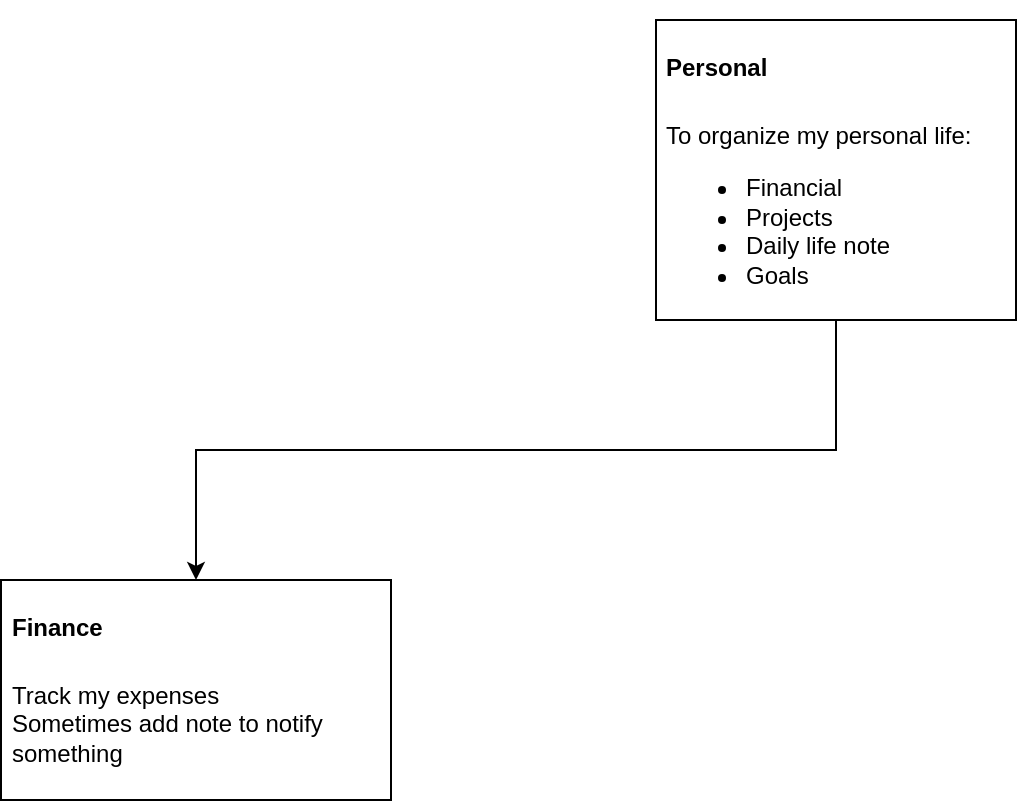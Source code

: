 <mxfile version="22.1.3" type="github">
  <diagram name="Page-1" id="itPdW27-nOYAai2Lb2vy">
    <mxGraphModel dx="1378" dy="779" grid="1" gridSize="10" guides="1" tooltips="1" connect="1" arrows="1" fold="1" page="1" pageScale="1" pageWidth="850" pageHeight="1100" math="0" shadow="0">
      <root>
        <mxCell id="0" />
        <mxCell id="1" parent="0" />
        <mxCell id="nDkgFtB3wj2_NNXLFKPz-1" value="" style="rounded=0;whiteSpace=wrap;html=1;" vertex="1" parent="1">
          <mxGeometry x="360" y="20" width="180" height="150" as="geometry" />
        </mxCell>
        <mxCell id="nDkgFtB3wj2_NNXLFKPz-4" value="" style="rounded=0;whiteSpace=wrap;html=1;" vertex="1" parent="1">
          <mxGeometry x="32.5" y="300" width="195" height="110" as="geometry" />
        </mxCell>
        <mxCell id="nDkgFtB3wj2_NNXLFKPz-11" style="edgeStyle=orthogonalEdgeStyle;rounded=0;orthogonalLoop=1;jettySize=auto;html=1;entryX=0.5;entryY=0;entryDx=0;entryDy=0;exitX=0.5;exitY=1;exitDx=0;exitDy=0;" edge="1" parent="1" source="nDkgFtB3wj2_NNXLFKPz-1" target="nDkgFtB3wj2_NNXLFKPz-10">
          <mxGeometry relative="1" as="geometry">
            <mxPoint x="198" y="230" as="sourcePoint" />
          </mxGeometry>
        </mxCell>
        <mxCell id="nDkgFtB3wj2_NNXLFKPz-8" value="&lt;h1&gt;&lt;font style=&quot;font-size: 12px;&quot;&gt;Personal&lt;/font&gt;&lt;/h1&gt;&lt;p&gt;&lt;font style=&quot;font-size: 12px;&quot;&gt;To organize my personal life:&lt;/font&gt;&lt;/p&gt;&lt;p&gt;&lt;/p&gt;&lt;ul&gt;&lt;li&gt;&lt;font style=&quot;font-size: 12px;&quot;&gt;Financial&lt;/font&gt;&lt;/li&gt;&lt;li&gt;Projects&lt;/li&gt;&lt;li&gt;Daily life note&lt;/li&gt;&lt;li&gt;Goals&lt;/li&gt;&lt;/ul&gt;&lt;p&gt;&lt;/p&gt;" style="text;html=1;strokeColor=none;fillColor=none;spacing=5;spacingTop=-20;whiteSpace=wrap;overflow=hidden;rounded=0;" vertex="1" parent="1">
          <mxGeometry x="360" y="20" width="180" height="150" as="geometry" />
        </mxCell>
        <mxCell id="nDkgFtB3wj2_NNXLFKPz-10" value="&lt;h1&gt;&lt;span style=&quot;font-size: 12px;&quot;&gt;Finance&lt;/span&gt;&lt;/h1&gt;&lt;div&gt;&lt;span style=&quot;font-size: 12px;&quot;&gt;Track my expenses&lt;/span&gt;&lt;/div&gt;&lt;div&gt;&lt;span style=&quot;font-size: 12px;&quot;&gt;Sometimes add note to notify something&lt;/span&gt;&lt;/div&gt;&lt;p&gt;&lt;/p&gt;" style="text;html=1;strokeColor=none;fillColor=none;spacing=5;spacingTop=-20;whiteSpace=wrap;overflow=hidden;rounded=0;" vertex="1" parent="1">
          <mxGeometry x="32.5" y="300" width="195" height="110" as="geometry" />
        </mxCell>
      </root>
    </mxGraphModel>
  </diagram>
</mxfile>
